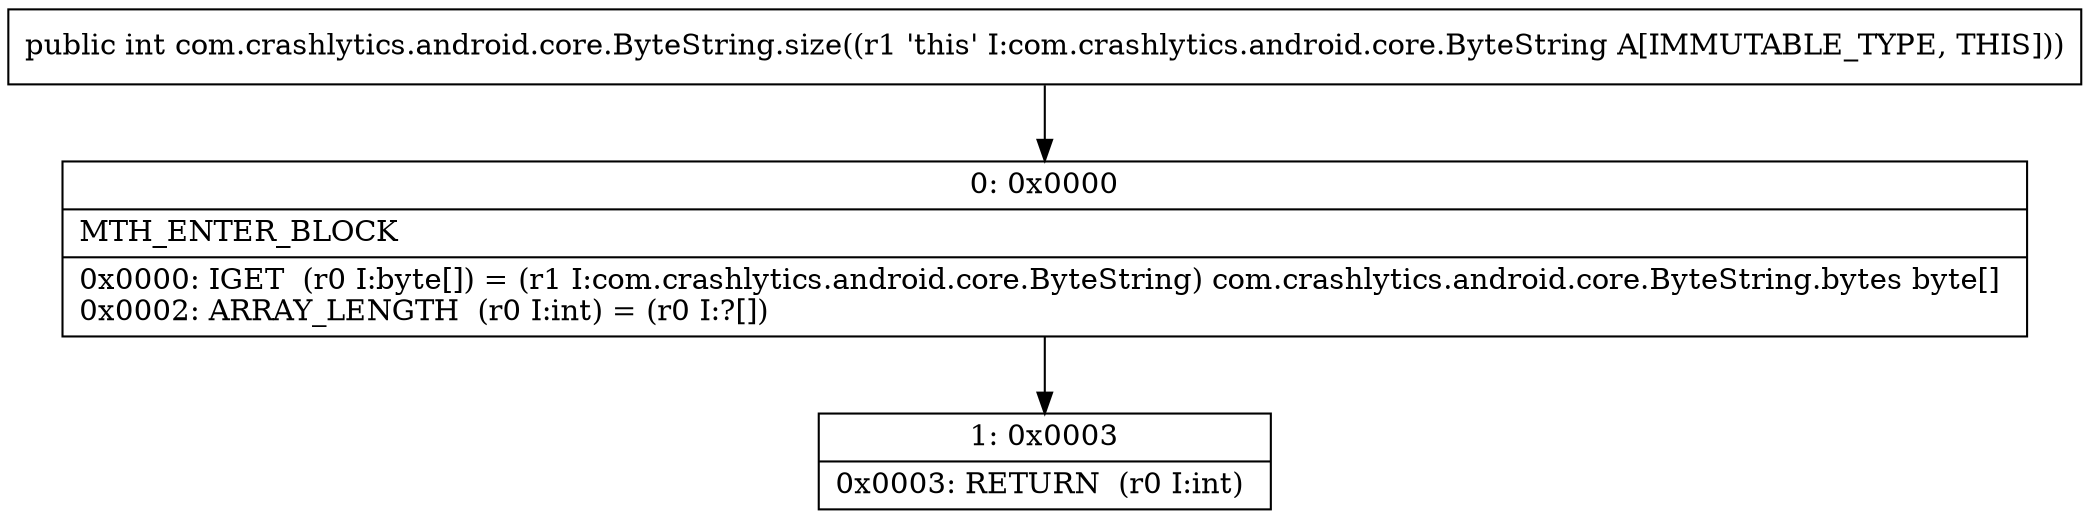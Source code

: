 digraph "CFG forcom.crashlytics.android.core.ByteString.size()I" {
Node_0 [shape=record,label="{0\:\ 0x0000|MTH_ENTER_BLOCK\l|0x0000: IGET  (r0 I:byte[]) = (r1 I:com.crashlytics.android.core.ByteString) com.crashlytics.android.core.ByteString.bytes byte[] \l0x0002: ARRAY_LENGTH  (r0 I:int) = (r0 I:?[]) \l}"];
Node_1 [shape=record,label="{1\:\ 0x0003|0x0003: RETURN  (r0 I:int) \l}"];
MethodNode[shape=record,label="{public int com.crashlytics.android.core.ByteString.size((r1 'this' I:com.crashlytics.android.core.ByteString A[IMMUTABLE_TYPE, THIS])) }"];
MethodNode -> Node_0;
Node_0 -> Node_1;
}

